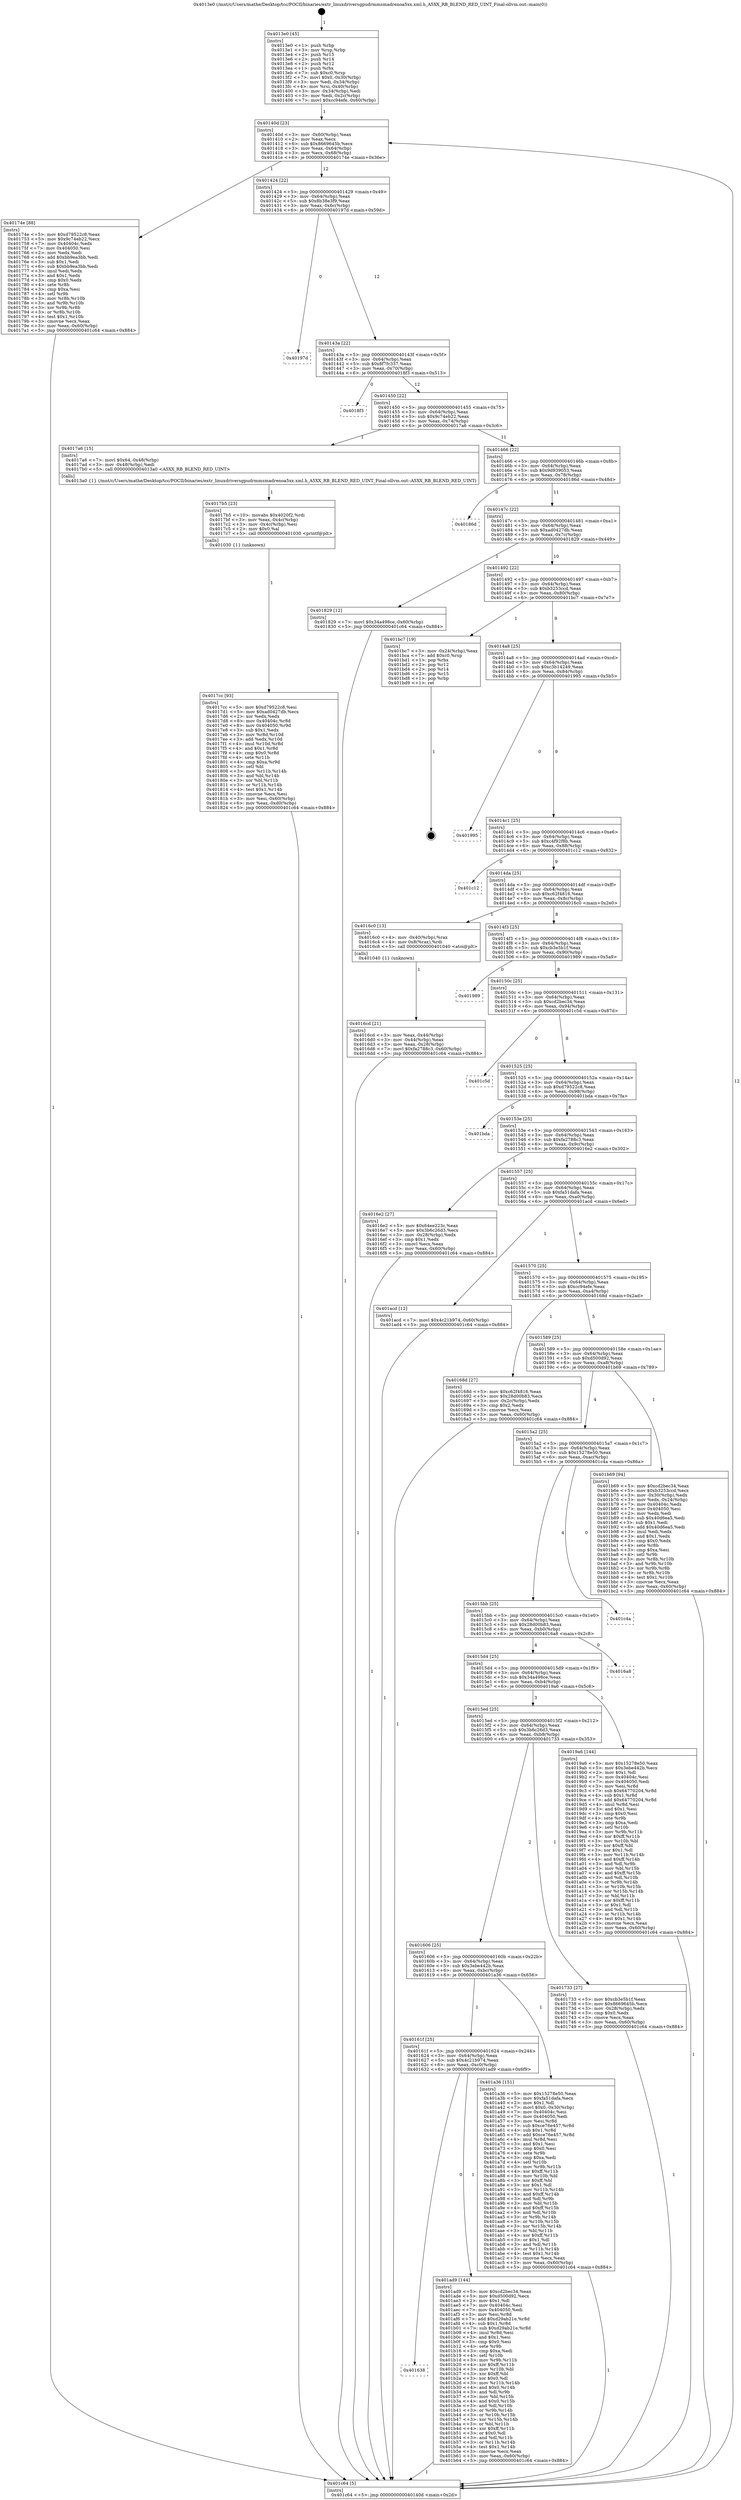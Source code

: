 digraph "0x4013e0" {
  label = "0x4013e0 (/mnt/c/Users/mathe/Desktop/tcc/POCII/binaries/extr_linuxdriversgpudrmmsmadrenoa5xx.xml.h_A5XX_RB_BLEND_RED_UINT_Final-ollvm.out::main(0))"
  labelloc = "t"
  node[shape=record]

  Entry [label="",width=0.3,height=0.3,shape=circle,fillcolor=black,style=filled]
  "0x40140d" [label="{
     0x40140d [23]\l
     | [instrs]\l
     &nbsp;&nbsp;0x40140d \<+3\>: mov -0x60(%rbp),%eax\l
     &nbsp;&nbsp;0x401410 \<+2\>: mov %eax,%ecx\l
     &nbsp;&nbsp;0x401412 \<+6\>: sub $0x8669645b,%ecx\l
     &nbsp;&nbsp;0x401418 \<+3\>: mov %eax,-0x64(%rbp)\l
     &nbsp;&nbsp;0x40141b \<+3\>: mov %ecx,-0x68(%rbp)\l
     &nbsp;&nbsp;0x40141e \<+6\>: je 000000000040174e \<main+0x36e\>\l
  }"]
  "0x40174e" [label="{
     0x40174e [88]\l
     | [instrs]\l
     &nbsp;&nbsp;0x40174e \<+5\>: mov $0xd79522c8,%eax\l
     &nbsp;&nbsp;0x401753 \<+5\>: mov $0x9c74eb22,%ecx\l
     &nbsp;&nbsp;0x401758 \<+7\>: mov 0x40404c,%edx\l
     &nbsp;&nbsp;0x40175f \<+7\>: mov 0x404050,%esi\l
     &nbsp;&nbsp;0x401766 \<+2\>: mov %edx,%edi\l
     &nbsp;&nbsp;0x401768 \<+6\>: add $0xbb9ea3bb,%edi\l
     &nbsp;&nbsp;0x40176e \<+3\>: sub $0x1,%edi\l
     &nbsp;&nbsp;0x401771 \<+6\>: sub $0xbb9ea3bb,%edi\l
     &nbsp;&nbsp;0x401777 \<+3\>: imul %edi,%edx\l
     &nbsp;&nbsp;0x40177a \<+3\>: and $0x1,%edx\l
     &nbsp;&nbsp;0x40177d \<+3\>: cmp $0x0,%edx\l
     &nbsp;&nbsp;0x401780 \<+4\>: sete %r8b\l
     &nbsp;&nbsp;0x401784 \<+3\>: cmp $0xa,%esi\l
     &nbsp;&nbsp;0x401787 \<+4\>: setl %r9b\l
     &nbsp;&nbsp;0x40178b \<+3\>: mov %r8b,%r10b\l
     &nbsp;&nbsp;0x40178e \<+3\>: and %r9b,%r10b\l
     &nbsp;&nbsp;0x401791 \<+3\>: xor %r9b,%r8b\l
     &nbsp;&nbsp;0x401794 \<+3\>: or %r8b,%r10b\l
     &nbsp;&nbsp;0x401797 \<+4\>: test $0x1,%r10b\l
     &nbsp;&nbsp;0x40179b \<+3\>: cmovne %ecx,%eax\l
     &nbsp;&nbsp;0x40179e \<+3\>: mov %eax,-0x60(%rbp)\l
     &nbsp;&nbsp;0x4017a1 \<+5\>: jmp 0000000000401c64 \<main+0x884\>\l
  }"]
  "0x401424" [label="{
     0x401424 [22]\l
     | [instrs]\l
     &nbsp;&nbsp;0x401424 \<+5\>: jmp 0000000000401429 \<main+0x49\>\l
     &nbsp;&nbsp;0x401429 \<+3\>: mov -0x64(%rbp),%eax\l
     &nbsp;&nbsp;0x40142c \<+5\>: sub $0x8b38e3f9,%eax\l
     &nbsp;&nbsp;0x401431 \<+3\>: mov %eax,-0x6c(%rbp)\l
     &nbsp;&nbsp;0x401434 \<+6\>: je 000000000040197d \<main+0x59d\>\l
  }"]
  Exit [label="",width=0.3,height=0.3,shape=circle,fillcolor=black,style=filled,peripheries=2]
  "0x40197d" [label="{
     0x40197d\l
  }", style=dashed]
  "0x40143a" [label="{
     0x40143a [22]\l
     | [instrs]\l
     &nbsp;&nbsp;0x40143a \<+5\>: jmp 000000000040143f \<main+0x5f\>\l
     &nbsp;&nbsp;0x40143f \<+3\>: mov -0x64(%rbp),%eax\l
     &nbsp;&nbsp;0x401442 \<+5\>: sub $0x8f7fc337,%eax\l
     &nbsp;&nbsp;0x401447 \<+3\>: mov %eax,-0x70(%rbp)\l
     &nbsp;&nbsp;0x40144a \<+6\>: je 00000000004018f3 \<main+0x513\>\l
  }"]
  "0x401638" [label="{
     0x401638\l
  }", style=dashed]
  "0x4018f3" [label="{
     0x4018f3\l
  }", style=dashed]
  "0x401450" [label="{
     0x401450 [22]\l
     | [instrs]\l
     &nbsp;&nbsp;0x401450 \<+5\>: jmp 0000000000401455 \<main+0x75\>\l
     &nbsp;&nbsp;0x401455 \<+3\>: mov -0x64(%rbp),%eax\l
     &nbsp;&nbsp;0x401458 \<+5\>: sub $0x9c74eb22,%eax\l
     &nbsp;&nbsp;0x40145d \<+3\>: mov %eax,-0x74(%rbp)\l
     &nbsp;&nbsp;0x401460 \<+6\>: je 00000000004017a6 \<main+0x3c6\>\l
  }"]
  "0x401ad9" [label="{
     0x401ad9 [144]\l
     | [instrs]\l
     &nbsp;&nbsp;0x401ad9 \<+5\>: mov $0xcd2bec34,%eax\l
     &nbsp;&nbsp;0x401ade \<+5\>: mov $0xd500d92,%ecx\l
     &nbsp;&nbsp;0x401ae3 \<+2\>: mov $0x1,%dl\l
     &nbsp;&nbsp;0x401ae5 \<+7\>: mov 0x40404c,%esi\l
     &nbsp;&nbsp;0x401aec \<+7\>: mov 0x404050,%edi\l
     &nbsp;&nbsp;0x401af3 \<+3\>: mov %esi,%r8d\l
     &nbsp;&nbsp;0x401af6 \<+7\>: add $0xd29ab21e,%r8d\l
     &nbsp;&nbsp;0x401afd \<+4\>: sub $0x1,%r8d\l
     &nbsp;&nbsp;0x401b01 \<+7\>: sub $0xd29ab21e,%r8d\l
     &nbsp;&nbsp;0x401b08 \<+4\>: imul %r8d,%esi\l
     &nbsp;&nbsp;0x401b0c \<+3\>: and $0x1,%esi\l
     &nbsp;&nbsp;0x401b0f \<+3\>: cmp $0x0,%esi\l
     &nbsp;&nbsp;0x401b12 \<+4\>: sete %r9b\l
     &nbsp;&nbsp;0x401b16 \<+3\>: cmp $0xa,%edi\l
     &nbsp;&nbsp;0x401b19 \<+4\>: setl %r10b\l
     &nbsp;&nbsp;0x401b1d \<+3\>: mov %r9b,%r11b\l
     &nbsp;&nbsp;0x401b20 \<+4\>: xor $0xff,%r11b\l
     &nbsp;&nbsp;0x401b24 \<+3\>: mov %r10b,%bl\l
     &nbsp;&nbsp;0x401b27 \<+3\>: xor $0xff,%bl\l
     &nbsp;&nbsp;0x401b2a \<+3\>: xor $0x0,%dl\l
     &nbsp;&nbsp;0x401b2d \<+3\>: mov %r11b,%r14b\l
     &nbsp;&nbsp;0x401b30 \<+4\>: and $0x0,%r14b\l
     &nbsp;&nbsp;0x401b34 \<+3\>: and %dl,%r9b\l
     &nbsp;&nbsp;0x401b37 \<+3\>: mov %bl,%r15b\l
     &nbsp;&nbsp;0x401b3a \<+4\>: and $0x0,%r15b\l
     &nbsp;&nbsp;0x401b3e \<+3\>: and %dl,%r10b\l
     &nbsp;&nbsp;0x401b41 \<+3\>: or %r9b,%r14b\l
     &nbsp;&nbsp;0x401b44 \<+3\>: or %r10b,%r15b\l
     &nbsp;&nbsp;0x401b47 \<+3\>: xor %r15b,%r14b\l
     &nbsp;&nbsp;0x401b4a \<+3\>: or %bl,%r11b\l
     &nbsp;&nbsp;0x401b4d \<+4\>: xor $0xff,%r11b\l
     &nbsp;&nbsp;0x401b51 \<+3\>: or $0x0,%dl\l
     &nbsp;&nbsp;0x401b54 \<+3\>: and %dl,%r11b\l
     &nbsp;&nbsp;0x401b57 \<+3\>: or %r11b,%r14b\l
     &nbsp;&nbsp;0x401b5a \<+4\>: test $0x1,%r14b\l
     &nbsp;&nbsp;0x401b5e \<+3\>: cmovne %ecx,%eax\l
     &nbsp;&nbsp;0x401b61 \<+3\>: mov %eax,-0x60(%rbp)\l
     &nbsp;&nbsp;0x401b64 \<+5\>: jmp 0000000000401c64 \<main+0x884\>\l
  }"]
  "0x4017a6" [label="{
     0x4017a6 [15]\l
     | [instrs]\l
     &nbsp;&nbsp;0x4017a6 \<+7\>: movl $0x64,-0x48(%rbp)\l
     &nbsp;&nbsp;0x4017ad \<+3\>: mov -0x48(%rbp),%edi\l
     &nbsp;&nbsp;0x4017b0 \<+5\>: call 00000000004013a0 \<A5XX_RB_BLEND_RED_UINT\>\l
     | [calls]\l
     &nbsp;&nbsp;0x4013a0 \{1\} (/mnt/c/Users/mathe/Desktop/tcc/POCII/binaries/extr_linuxdriversgpudrmmsmadrenoa5xx.xml.h_A5XX_RB_BLEND_RED_UINT_Final-ollvm.out::A5XX_RB_BLEND_RED_UINT)\l
  }"]
  "0x401466" [label="{
     0x401466 [22]\l
     | [instrs]\l
     &nbsp;&nbsp;0x401466 \<+5\>: jmp 000000000040146b \<main+0x8b\>\l
     &nbsp;&nbsp;0x40146b \<+3\>: mov -0x64(%rbp),%eax\l
     &nbsp;&nbsp;0x40146e \<+5\>: sub $0x9d939053,%eax\l
     &nbsp;&nbsp;0x401473 \<+3\>: mov %eax,-0x78(%rbp)\l
     &nbsp;&nbsp;0x401476 \<+6\>: je 000000000040186d \<main+0x48d\>\l
  }"]
  "0x40161f" [label="{
     0x40161f [25]\l
     | [instrs]\l
     &nbsp;&nbsp;0x40161f \<+5\>: jmp 0000000000401624 \<main+0x244\>\l
     &nbsp;&nbsp;0x401624 \<+3\>: mov -0x64(%rbp),%eax\l
     &nbsp;&nbsp;0x401627 \<+5\>: sub $0x4c21b974,%eax\l
     &nbsp;&nbsp;0x40162c \<+6\>: mov %eax,-0xc0(%rbp)\l
     &nbsp;&nbsp;0x401632 \<+6\>: je 0000000000401ad9 \<main+0x6f9\>\l
  }"]
  "0x40186d" [label="{
     0x40186d\l
  }", style=dashed]
  "0x40147c" [label="{
     0x40147c [22]\l
     | [instrs]\l
     &nbsp;&nbsp;0x40147c \<+5\>: jmp 0000000000401481 \<main+0xa1\>\l
     &nbsp;&nbsp;0x401481 \<+3\>: mov -0x64(%rbp),%eax\l
     &nbsp;&nbsp;0x401484 \<+5\>: sub $0xad0427db,%eax\l
     &nbsp;&nbsp;0x401489 \<+3\>: mov %eax,-0x7c(%rbp)\l
     &nbsp;&nbsp;0x40148c \<+6\>: je 0000000000401829 \<main+0x449\>\l
  }"]
  "0x401a36" [label="{
     0x401a36 [151]\l
     | [instrs]\l
     &nbsp;&nbsp;0x401a36 \<+5\>: mov $0x15278e50,%eax\l
     &nbsp;&nbsp;0x401a3b \<+5\>: mov $0xfa51dafa,%ecx\l
     &nbsp;&nbsp;0x401a40 \<+2\>: mov $0x1,%dl\l
     &nbsp;&nbsp;0x401a42 \<+7\>: movl $0x0,-0x30(%rbp)\l
     &nbsp;&nbsp;0x401a49 \<+7\>: mov 0x40404c,%esi\l
     &nbsp;&nbsp;0x401a50 \<+7\>: mov 0x404050,%edi\l
     &nbsp;&nbsp;0x401a57 \<+3\>: mov %esi,%r8d\l
     &nbsp;&nbsp;0x401a5a \<+7\>: sub $0xce76e457,%r8d\l
     &nbsp;&nbsp;0x401a61 \<+4\>: sub $0x1,%r8d\l
     &nbsp;&nbsp;0x401a65 \<+7\>: add $0xce76e457,%r8d\l
     &nbsp;&nbsp;0x401a6c \<+4\>: imul %r8d,%esi\l
     &nbsp;&nbsp;0x401a70 \<+3\>: and $0x1,%esi\l
     &nbsp;&nbsp;0x401a73 \<+3\>: cmp $0x0,%esi\l
     &nbsp;&nbsp;0x401a76 \<+4\>: sete %r9b\l
     &nbsp;&nbsp;0x401a7a \<+3\>: cmp $0xa,%edi\l
     &nbsp;&nbsp;0x401a7d \<+4\>: setl %r10b\l
     &nbsp;&nbsp;0x401a81 \<+3\>: mov %r9b,%r11b\l
     &nbsp;&nbsp;0x401a84 \<+4\>: xor $0xff,%r11b\l
     &nbsp;&nbsp;0x401a88 \<+3\>: mov %r10b,%bl\l
     &nbsp;&nbsp;0x401a8b \<+3\>: xor $0xff,%bl\l
     &nbsp;&nbsp;0x401a8e \<+3\>: xor $0x1,%dl\l
     &nbsp;&nbsp;0x401a91 \<+3\>: mov %r11b,%r14b\l
     &nbsp;&nbsp;0x401a94 \<+4\>: and $0xff,%r14b\l
     &nbsp;&nbsp;0x401a98 \<+3\>: and %dl,%r9b\l
     &nbsp;&nbsp;0x401a9b \<+3\>: mov %bl,%r15b\l
     &nbsp;&nbsp;0x401a9e \<+4\>: and $0xff,%r15b\l
     &nbsp;&nbsp;0x401aa2 \<+3\>: and %dl,%r10b\l
     &nbsp;&nbsp;0x401aa5 \<+3\>: or %r9b,%r14b\l
     &nbsp;&nbsp;0x401aa8 \<+3\>: or %r10b,%r15b\l
     &nbsp;&nbsp;0x401aab \<+3\>: xor %r15b,%r14b\l
     &nbsp;&nbsp;0x401aae \<+3\>: or %bl,%r11b\l
     &nbsp;&nbsp;0x401ab1 \<+4\>: xor $0xff,%r11b\l
     &nbsp;&nbsp;0x401ab5 \<+3\>: or $0x1,%dl\l
     &nbsp;&nbsp;0x401ab8 \<+3\>: and %dl,%r11b\l
     &nbsp;&nbsp;0x401abb \<+3\>: or %r11b,%r14b\l
     &nbsp;&nbsp;0x401abe \<+4\>: test $0x1,%r14b\l
     &nbsp;&nbsp;0x401ac2 \<+3\>: cmovne %ecx,%eax\l
     &nbsp;&nbsp;0x401ac5 \<+3\>: mov %eax,-0x60(%rbp)\l
     &nbsp;&nbsp;0x401ac8 \<+5\>: jmp 0000000000401c64 \<main+0x884\>\l
  }"]
  "0x401829" [label="{
     0x401829 [12]\l
     | [instrs]\l
     &nbsp;&nbsp;0x401829 \<+7\>: movl $0x34a498ce,-0x60(%rbp)\l
     &nbsp;&nbsp;0x401830 \<+5\>: jmp 0000000000401c64 \<main+0x884\>\l
  }"]
  "0x401492" [label="{
     0x401492 [22]\l
     | [instrs]\l
     &nbsp;&nbsp;0x401492 \<+5\>: jmp 0000000000401497 \<main+0xb7\>\l
     &nbsp;&nbsp;0x401497 \<+3\>: mov -0x64(%rbp),%eax\l
     &nbsp;&nbsp;0x40149a \<+5\>: sub $0xb3253ccd,%eax\l
     &nbsp;&nbsp;0x40149f \<+3\>: mov %eax,-0x80(%rbp)\l
     &nbsp;&nbsp;0x4014a2 \<+6\>: je 0000000000401bc7 \<main+0x7e7\>\l
  }"]
  "0x4017cc" [label="{
     0x4017cc [93]\l
     | [instrs]\l
     &nbsp;&nbsp;0x4017cc \<+5\>: mov $0xd79522c8,%esi\l
     &nbsp;&nbsp;0x4017d1 \<+5\>: mov $0xad0427db,%ecx\l
     &nbsp;&nbsp;0x4017d6 \<+2\>: xor %edx,%edx\l
     &nbsp;&nbsp;0x4017d8 \<+8\>: mov 0x40404c,%r8d\l
     &nbsp;&nbsp;0x4017e0 \<+8\>: mov 0x404050,%r9d\l
     &nbsp;&nbsp;0x4017e8 \<+3\>: sub $0x1,%edx\l
     &nbsp;&nbsp;0x4017eb \<+3\>: mov %r8d,%r10d\l
     &nbsp;&nbsp;0x4017ee \<+3\>: add %edx,%r10d\l
     &nbsp;&nbsp;0x4017f1 \<+4\>: imul %r10d,%r8d\l
     &nbsp;&nbsp;0x4017f5 \<+4\>: and $0x1,%r8d\l
     &nbsp;&nbsp;0x4017f9 \<+4\>: cmp $0x0,%r8d\l
     &nbsp;&nbsp;0x4017fd \<+4\>: sete %r11b\l
     &nbsp;&nbsp;0x401801 \<+4\>: cmp $0xa,%r9d\l
     &nbsp;&nbsp;0x401805 \<+3\>: setl %bl\l
     &nbsp;&nbsp;0x401808 \<+3\>: mov %r11b,%r14b\l
     &nbsp;&nbsp;0x40180b \<+3\>: and %bl,%r14b\l
     &nbsp;&nbsp;0x40180e \<+3\>: xor %bl,%r11b\l
     &nbsp;&nbsp;0x401811 \<+3\>: or %r11b,%r14b\l
     &nbsp;&nbsp;0x401814 \<+4\>: test $0x1,%r14b\l
     &nbsp;&nbsp;0x401818 \<+3\>: cmovne %ecx,%esi\l
     &nbsp;&nbsp;0x40181b \<+3\>: mov %esi,-0x60(%rbp)\l
     &nbsp;&nbsp;0x40181e \<+6\>: mov %eax,-0xd0(%rbp)\l
     &nbsp;&nbsp;0x401824 \<+5\>: jmp 0000000000401c64 \<main+0x884\>\l
  }"]
  "0x401bc7" [label="{
     0x401bc7 [19]\l
     | [instrs]\l
     &nbsp;&nbsp;0x401bc7 \<+3\>: mov -0x24(%rbp),%eax\l
     &nbsp;&nbsp;0x401bca \<+7\>: add $0xc0,%rsp\l
     &nbsp;&nbsp;0x401bd1 \<+1\>: pop %rbx\l
     &nbsp;&nbsp;0x401bd2 \<+2\>: pop %r12\l
     &nbsp;&nbsp;0x401bd4 \<+2\>: pop %r14\l
     &nbsp;&nbsp;0x401bd6 \<+2\>: pop %r15\l
     &nbsp;&nbsp;0x401bd8 \<+1\>: pop %rbp\l
     &nbsp;&nbsp;0x401bd9 \<+1\>: ret\l
  }"]
  "0x4014a8" [label="{
     0x4014a8 [25]\l
     | [instrs]\l
     &nbsp;&nbsp;0x4014a8 \<+5\>: jmp 00000000004014ad \<main+0xcd\>\l
     &nbsp;&nbsp;0x4014ad \<+3\>: mov -0x64(%rbp),%eax\l
     &nbsp;&nbsp;0x4014b0 \<+5\>: sub $0xc3b14249,%eax\l
     &nbsp;&nbsp;0x4014b5 \<+6\>: mov %eax,-0x84(%rbp)\l
     &nbsp;&nbsp;0x4014bb \<+6\>: je 0000000000401995 \<main+0x5b5\>\l
  }"]
  "0x4017b5" [label="{
     0x4017b5 [23]\l
     | [instrs]\l
     &nbsp;&nbsp;0x4017b5 \<+10\>: movabs $0x4020f2,%rdi\l
     &nbsp;&nbsp;0x4017bf \<+3\>: mov %eax,-0x4c(%rbp)\l
     &nbsp;&nbsp;0x4017c2 \<+3\>: mov -0x4c(%rbp),%esi\l
     &nbsp;&nbsp;0x4017c5 \<+2\>: mov $0x0,%al\l
     &nbsp;&nbsp;0x4017c7 \<+5\>: call 0000000000401030 \<printf@plt\>\l
     | [calls]\l
     &nbsp;&nbsp;0x401030 \{1\} (unknown)\l
  }"]
  "0x401995" [label="{
     0x401995\l
  }", style=dashed]
  "0x4014c1" [label="{
     0x4014c1 [25]\l
     | [instrs]\l
     &nbsp;&nbsp;0x4014c1 \<+5\>: jmp 00000000004014c6 \<main+0xe6\>\l
     &nbsp;&nbsp;0x4014c6 \<+3\>: mov -0x64(%rbp),%eax\l
     &nbsp;&nbsp;0x4014c9 \<+5\>: sub $0xc4f92f8b,%eax\l
     &nbsp;&nbsp;0x4014ce \<+6\>: mov %eax,-0x88(%rbp)\l
     &nbsp;&nbsp;0x4014d4 \<+6\>: je 0000000000401c12 \<main+0x832\>\l
  }"]
  "0x401606" [label="{
     0x401606 [25]\l
     | [instrs]\l
     &nbsp;&nbsp;0x401606 \<+5\>: jmp 000000000040160b \<main+0x22b\>\l
     &nbsp;&nbsp;0x40160b \<+3\>: mov -0x64(%rbp),%eax\l
     &nbsp;&nbsp;0x40160e \<+5\>: sub $0x3ebe442b,%eax\l
     &nbsp;&nbsp;0x401613 \<+6\>: mov %eax,-0xbc(%rbp)\l
     &nbsp;&nbsp;0x401619 \<+6\>: je 0000000000401a36 \<main+0x656\>\l
  }"]
  "0x401c12" [label="{
     0x401c12\l
  }", style=dashed]
  "0x4014da" [label="{
     0x4014da [25]\l
     | [instrs]\l
     &nbsp;&nbsp;0x4014da \<+5\>: jmp 00000000004014df \<main+0xff\>\l
     &nbsp;&nbsp;0x4014df \<+3\>: mov -0x64(%rbp),%eax\l
     &nbsp;&nbsp;0x4014e2 \<+5\>: sub $0xc62f4816,%eax\l
     &nbsp;&nbsp;0x4014e7 \<+6\>: mov %eax,-0x8c(%rbp)\l
     &nbsp;&nbsp;0x4014ed \<+6\>: je 00000000004016c0 \<main+0x2e0\>\l
  }"]
  "0x401733" [label="{
     0x401733 [27]\l
     | [instrs]\l
     &nbsp;&nbsp;0x401733 \<+5\>: mov $0xcb3e5b1f,%eax\l
     &nbsp;&nbsp;0x401738 \<+5\>: mov $0x8669645b,%ecx\l
     &nbsp;&nbsp;0x40173d \<+3\>: mov -0x28(%rbp),%edx\l
     &nbsp;&nbsp;0x401740 \<+3\>: cmp $0x0,%edx\l
     &nbsp;&nbsp;0x401743 \<+3\>: cmove %ecx,%eax\l
     &nbsp;&nbsp;0x401746 \<+3\>: mov %eax,-0x60(%rbp)\l
     &nbsp;&nbsp;0x401749 \<+5\>: jmp 0000000000401c64 \<main+0x884\>\l
  }"]
  "0x4016c0" [label="{
     0x4016c0 [13]\l
     | [instrs]\l
     &nbsp;&nbsp;0x4016c0 \<+4\>: mov -0x40(%rbp),%rax\l
     &nbsp;&nbsp;0x4016c4 \<+4\>: mov 0x8(%rax),%rdi\l
     &nbsp;&nbsp;0x4016c8 \<+5\>: call 0000000000401040 \<atoi@plt\>\l
     | [calls]\l
     &nbsp;&nbsp;0x401040 \{1\} (unknown)\l
  }"]
  "0x4014f3" [label="{
     0x4014f3 [25]\l
     | [instrs]\l
     &nbsp;&nbsp;0x4014f3 \<+5\>: jmp 00000000004014f8 \<main+0x118\>\l
     &nbsp;&nbsp;0x4014f8 \<+3\>: mov -0x64(%rbp),%eax\l
     &nbsp;&nbsp;0x4014fb \<+5\>: sub $0xcb3e5b1f,%eax\l
     &nbsp;&nbsp;0x401500 \<+6\>: mov %eax,-0x90(%rbp)\l
     &nbsp;&nbsp;0x401506 \<+6\>: je 0000000000401989 \<main+0x5a9\>\l
  }"]
  "0x4015ed" [label="{
     0x4015ed [25]\l
     | [instrs]\l
     &nbsp;&nbsp;0x4015ed \<+5\>: jmp 00000000004015f2 \<main+0x212\>\l
     &nbsp;&nbsp;0x4015f2 \<+3\>: mov -0x64(%rbp),%eax\l
     &nbsp;&nbsp;0x4015f5 \<+5\>: sub $0x3b6c26d3,%eax\l
     &nbsp;&nbsp;0x4015fa \<+6\>: mov %eax,-0xb8(%rbp)\l
     &nbsp;&nbsp;0x401600 \<+6\>: je 0000000000401733 \<main+0x353\>\l
  }"]
  "0x401989" [label="{
     0x401989\l
  }", style=dashed]
  "0x40150c" [label="{
     0x40150c [25]\l
     | [instrs]\l
     &nbsp;&nbsp;0x40150c \<+5\>: jmp 0000000000401511 \<main+0x131\>\l
     &nbsp;&nbsp;0x401511 \<+3\>: mov -0x64(%rbp),%eax\l
     &nbsp;&nbsp;0x401514 \<+5\>: sub $0xcd2bec34,%eax\l
     &nbsp;&nbsp;0x401519 \<+6\>: mov %eax,-0x94(%rbp)\l
     &nbsp;&nbsp;0x40151f \<+6\>: je 0000000000401c5d \<main+0x87d\>\l
  }"]
  "0x4019a6" [label="{
     0x4019a6 [144]\l
     | [instrs]\l
     &nbsp;&nbsp;0x4019a6 \<+5\>: mov $0x15278e50,%eax\l
     &nbsp;&nbsp;0x4019ab \<+5\>: mov $0x3ebe442b,%ecx\l
     &nbsp;&nbsp;0x4019b0 \<+2\>: mov $0x1,%dl\l
     &nbsp;&nbsp;0x4019b2 \<+7\>: mov 0x40404c,%esi\l
     &nbsp;&nbsp;0x4019b9 \<+7\>: mov 0x404050,%edi\l
     &nbsp;&nbsp;0x4019c0 \<+3\>: mov %esi,%r8d\l
     &nbsp;&nbsp;0x4019c3 \<+7\>: sub $0x64770204,%r8d\l
     &nbsp;&nbsp;0x4019ca \<+4\>: sub $0x1,%r8d\l
     &nbsp;&nbsp;0x4019ce \<+7\>: add $0x64770204,%r8d\l
     &nbsp;&nbsp;0x4019d5 \<+4\>: imul %r8d,%esi\l
     &nbsp;&nbsp;0x4019d9 \<+3\>: and $0x1,%esi\l
     &nbsp;&nbsp;0x4019dc \<+3\>: cmp $0x0,%esi\l
     &nbsp;&nbsp;0x4019df \<+4\>: sete %r9b\l
     &nbsp;&nbsp;0x4019e3 \<+3\>: cmp $0xa,%edi\l
     &nbsp;&nbsp;0x4019e6 \<+4\>: setl %r10b\l
     &nbsp;&nbsp;0x4019ea \<+3\>: mov %r9b,%r11b\l
     &nbsp;&nbsp;0x4019ed \<+4\>: xor $0xff,%r11b\l
     &nbsp;&nbsp;0x4019f1 \<+3\>: mov %r10b,%bl\l
     &nbsp;&nbsp;0x4019f4 \<+3\>: xor $0xff,%bl\l
     &nbsp;&nbsp;0x4019f7 \<+3\>: xor $0x1,%dl\l
     &nbsp;&nbsp;0x4019fa \<+3\>: mov %r11b,%r14b\l
     &nbsp;&nbsp;0x4019fd \<+4\>: and $0xff,%r14b\l
     &nbsp;&nbsp;0x401a01 \<+3\>: and %dl,%r9b\l
     &nbsp;&nbsp;0x401a04 \<+3\>: mov %bl,%r15b\l
     &nbsp;&nbsp;0x401a07 \<+4\>: and $0xff,%r15b\l
     &nbsp;&nbsp;0x401a0b \<+3\>: and %dl,%r10b\l
     &nbsp;&nbsp;0x401a0e \<+3\>: or %r9b,%r14b\l
     &nbsp;&nbsp;0x401a11 \<+3\>: or %r10b,%r15b\l
     &nbsp;&nbsp;0x401a14 \<+3\>: xor %r15b,%r14b\l
     &nbsp;&nbsp;0x401a17 \<+3\>: or %bl,%r11b\l
     &nbsp;&nbsp;0x401a1a \<+4\>: xor $0xff,%r11b\l
     &nbsp;&nbsp;0x401a1e \<+3\>: or $0x1,%dl\l
     &nbsp;&nbsp;0x401a21 \<+3\>: and %dl,%r11b\l
     &nbsp;&nbsp;0x401a24 \<+3\>: or %r11b,%r14b\l
     &nbsp;&nbsp;0x401a27 \<+4\>: test $0x1,%r14b\l
     &nbsp;&nbsp;0x401a2b \<+3\>: cmovne %ecx,%eax\l
     &nbsp;&nbsp;0x401a2e \<+3\>: mov %eax,-0x60(%rbp)\l
     &nbsp;&nbsp;0x401a31 \<+5\>: jmp 0000000000401c64 \<main+0x884\>\l
  }"]
  "0x401c5d" [label="{
     0x401c5d\l
  }", style=dashed]
  "0x401525" [label="{
     0x401525 [25]\l
     | [instrs]\l
     &nbsp;&nbsp;0x401525 \<+5\>: jmp 000000000040152a \<main+0x14a\>\l
     &nbsp;&nbsp;0x40152a \<+3\>: mov -0x64(%rbp),%eax\l
     &nbsp;&nbsp;0x40152d \<+5\>: sub $0xd79522c8,%eax\l
     &nbsp;&nbsp;0x401532 \<+6\>: mov %eax,-0x98(%rbp)\l
     &nbsp;&nbsp;0x401538 \<+6\>: je 0000000000401bda \<main+0x7fa\>\l
  }"]
  "0x4015d4" [label="{
     0x4015d4 [25]\l
     | [instrs]\l
     &nbsp;&nbsp;0x4015d4 \<+5\>: jmp 00000000004015d9 \<main+0x1f9\>\l
     &nbsp;&nbsp;0x4015d9 \<+3\>: mov -0x64(%rbp),%eax\l
     &nbsp;&nbsp;0x4015dc \<+5\>: sub $0x34a498ce,%eax\l
     &nbsp;&nbsp;0x4015e1 \<+6\>: mov %eax,-0xb4(%rbp)\l
     &nbsp;&nbsp;0x4015e7 \<+6\>: je 00000000004019a6 \<main+0x5c6\>\l
  }"]
  "0x401bda" [label="{
     0x401bda\l
  }", style=dashed]
  "0x40153e" [label="{
     0x40153e [25]\l
     | [instrs]\l
     &nbsp;&nbsp;0x40153e \<+5\>: jmp 0000000000401543 \<main+0x163\>\l
     &nbsp;&nbsp;0x401543 \<+3\>: mov -0x64(%rbp),%eax\l
     &nbsp;&nbsp;0x401546 \<+5\>: sub $0xfa2788c3,%eax\l
     &nbsp;&nbsp;0x40154b \<+6\>: mov %eax,-0x9c(%rbp)\l
     &nbsp;&nbsp;0x401551 \<+6\>: je 00000000004016e2 \<main+0x302\>\l
  }"]
  "0x4016a8" [label="{
     0x4016a8\l
  }", style=dashed]
  "0x4016e2" [label="{
     0x4016e2 [27]\l
     | [instrs]\l
     &nbsp;&nbsp;0x4016e2 \<+5\>: mov $0x64ee223c,%eax\l
     &nbsp;&nbsp;0x4016e7 \<+5\>: mov $0x3b6c26d3,%ecx\l
     &nbsp;&nbsp;0x4016ec \<+3\>: mov -0x28(%rbp),%edx\l
     &nbsp;&nbsp;0x4016ef \<+3\>: cmp $0x1,%edx\l
     &nbsp;&nbsp;0x4016f2 \<+3\>: cmovl %ecx,%eax\l
     &nbsp;&nbsp;0x4016f5 \<+3\>: mov %eax,-0x60(%rbp)\l
     &nbsp;&nbsp;0x4016f8 \<+5\>: jmp 0000000000401c64 \<main+0x884\>\l
  }"]
  "0x401557" [label="{
     0x401557 [25]\l
     | [instrs]\l
     &nbsp;&nbsp;0x401557 \<+5\>: jmp 000000000040155c \<main+0x17c\>\l
     &nbsp;&nbsp;0x40155c \<+3\>: mov -0x64(%rbp),%eax\l
     &nbsp;&nbsp;0x40155f \<+5\>: sub $0xfa51dafa,%eax\l
     &nbsp;&nbsp;0x401564 \<+6\>: mov %eax,-0xa0(%rbp)\l
     &nbsp;&nbsp;0x40156a \<+6\>: je 0000000000401acd \<main+0x6ed\>\l
  }"]
  "0x4015bb" [label="{
     0x4015bb [25]\l
     | [instrs]\l
     &nbsp;&nbsp;0x4015bb \<+5\>: jmp 00000000004015c0 \<main+0x1e0\>\l
     &nbsp;&nbsp;0x4015c0 \<+3\>: mov -0x64(%rbp),%eax\l
     &nbsp;&nbsp;0x4015c3 \<+5\>: sub $0x28d00b83,%eax\l
     &nbsp;&nbsp;0x4015c8 \<+6\>: mov %eax,-0xb0(%rbp)\l
     &nbsp;&nbsp;0x4015ce \<+6\>: je 00000000004016a8 \<main+0x2c8\>\l
  }"]
  "0x401acd" [label="{
     0x401acd [12]\l
     | [instrs]\l
     &nbsp;&nbsp;0x401acd \<+7\>: movl $0x4c21b974,-0x60(%rbp)\l
     &nbsp;&nbsp;0x401ad4 \<+5\>: jmp 0000000000401c64 \<main+0x884\>\l
  }"]
  "0x401570" [label="{
     0x401570 [25]\l
     | [instrs]\l
     &nbsp;&nbsp;0x401570 \<+5\>: jmp 0000000000401575 \<main+0x195\>\l
     &nbsp;&nbsp;0x401575 \<+3\>: mov -0x64(%rbp),%eax\l
     &nbsp;&nbsp;0x401578 \<+5\>: sub $0xcc94efe,%eax\l
     &nbsp;&nbsp;0x40157d \<+6\>: mov %eax,-0xa4(%rbp)\l
     &nbsp;&nbsp;0x401583 \<+6\>: je 000000000040168d \<main+0x2ad\>\l
  }"]
  "0x401c4a" [label="{
     0x401c4a\l
  }", style=dashed]
  "0x40168d" [label="{
     0x40168d [27]\l
     | [instrs]\l
     &nbsp;&nbsp;0x40168d \<+5\>: mov $0xc62f4816,%eax\l
     &nbsp;&nbsp;0x401692 \<+5\>: mov $0x28d00b83,%ecx\l
     &nbsp;&nbsp;0x401697 \<+3\>: mov -0x2c(%rbp),%edx\l
     &nbsp;&nbsp;0x40169a \<+3\>: cmp $0x2,%edx\l
     &nbsp;&nbsp;0x40169d \<+3\>: cmovne %ecx,%eax\l
     &nbsp;&nbsp;0x4016a0 \<+3\>: mov %eax,-0x60(%rbp)\l
     &nbsp;&nbsp;0x4016a3 \<+5\>: jmp 0000000000401c64 \<main+0x884\>\l
  }"]
  "0x401589" [label="{
     0x401589 [25]\l
     | [instrs]\l
     &nbsp;&nbsp;0x401589 \<+5\>: jmp 000000000040158e \<main+0x1ae\>\l
     &nbsp;&nbsp;0x40158e \<+3\>: mov -0x64(%rbp),%eax\l
     &nbsp;&nbsp;0x401591 \<+5\>: sub $0xd500d92,%eax\l
     &nbsp;&nbsp;0x401596 \<+6\>: mov %eax,-0xa8(%rbp)\l
     &nbsp;&nbsp;0x40159c \<+6\>: je 0000000000401b69 \<main+0x789\>\l
  }"]
  "0x401c64" [label="{
     0x401c64 [5]\l
     | [instrs]\l
     &nbsp;&nbsp;0x401c64 \<+5\>: jmp 000000000040140d \<main+0x2d\>\l
  }"]
  "0x4013e0" [label="{
     0x4013e0 [45]\l
     | [instrs]\l
     &nbsp;&nbsp;0x4013e0 \<+1\>: push %rbp\l
     &nbsp;&nbsp;0x4013e1 \<+3\>: mov %rsp,%rbp\l
     &nbsp;&nbsp;0x4013e4 \<+2\>: push %r15\l
     &nbsp;&nbsp;0x4013e6 \<+2\>: push %r14\l
     &nbsp;&nbsp;0x4013e8 \<+2\>: push %r12\l
     &nbsp;&nbsp;0x4013ea \<+1\>: push %rbx\l
     &nbsp;&nbsp;0x4013eb \<+7\>: sub $0xc0,%rsp\l
     &nbsp;&nbsp;0x4013f2 \<+7\>: movl $0x0,-0x30(%rbp)\l
     &nbsp;&nbsp;0x4013f9 \<+3\>: mov %edi,-0x34(%rbp)\l
     &nbsp;&nbsp;0x4013fc \<+4\>: mov %rsi,-0x40(%rbp)\l
     &nbsp;&nbsp;0x401400 \<+3\>: mov -0x34(%rbp),%edi\l
     &nbsp;&nbsp;0x401403 \<+3\>: mov %edi,-0x2c(%rbp)\l
     &nbsp;&nbsp;0x401406 \<+7\>: movl $0xcc94efe,-0x60(%rbp)\l
  }"]
  "0x4016cd" [label="{
     0x4016cd [21]\l
     | [instrs]\l
     &nbsp;&nbsp;0x4016cd \<+3\>: mov %eax,-0x44(%rbp)\l
     &nbsp;&nbsp;0x4016d0 \<+3\>: mov -0x44(%rbp),%eax\l
     &nbsp;&nbsp;0x4016d3 \<+3\>: mov %eax,-0x28(%rbp)\l
     &nbsp;&nbsp;0x4016d6 \<+7\>: movl $0xfa2788c3,-0x60(%rbp)\l
     &nbsp;&nbsp;0x4016dd \<+5\>: jmp 0000000000401c64 \<main+0x884\>\l
  }"]
  "0x4015a2" [label="{
     0x4015a2 [25]\l
     | [instrs]\l
     &nbsp;&nbsp;0x4015a2 \<+5\>: jmp 00000000004015a7 \<main+0x1c7\>\l
     &nbsp;&nbsp;0x4015a7 \<+3\>: mov -0x64(%rbp),%eax\l
     &nbsp;&nbsp;0x4015aa \<+5\>: sub $0x15278e50,%eax\l
     &nbsp;&nbsp;0x4015af \<+6\>: mov %eax,-0xac(%rbp)\l
     &nbsp;&nbsp;0x4015b5 \<+6\>: je 0000000000401c4a \<main+0x86a\>\l
  }"]
  "0x401b69" [label="{
     0x401b69 [94]\l
     | [instrs]\l
     &nbsp;&nbsp;0x401b69 \<+5\>: mov $0xcd2bec34,%eax\l
     &nbsp;&nbsp;0x401b6e \<+5\>: mov $0xb3253ccd,%ecx\l
     &nbsp;&nbsp;0x401b73 \<+3\>: mov -0x30(%rbp),%edx\l
     &nbsp;&nbsp;0x401b76 \<+3\>: mov %edx,-0x24(%rbp)\l
     &nbsp;&nbsp;0x401b79 \<+7\>: mov 0x40404c,%edx\l
     &nbsp;&nbsp;0x401b80 \<+7\>: mov 0x404050,%esi\l
     &nbsp;&nbsp;0x401b87 \<+2\>: mov %edx,%edi\l
     &nbsp;&nbsp;0x401b89 \<+6\>: sub $0x40d6ea5,%edi\l
     &nbsp;&nbsp;0x401b8f \<+3\>: sub $0x1,%edi\l
     &nbsp;&nbsp;0x401b92 \<+6\>: add $0x40d6ea5,%edi\l
     &nbsp;&nbsp;0x401b98 \<+3\>: imul %edi,%edx\l
     &nbsp;&nbsp;0x401b9b \<+3\>: and $0x1,%edx\l
     &nbsp;&nbsp;0x401b9e \<+3\>: cmp $0x0,%edx\l
     &nbsp;&nbsp;0x401ba1 \<+4\>: sete %r8b\l
     &nbsp;&nbsp;0x401ba5 \<+3\>: cmp $0xa,%esi\l
     &nbsp;&nbsp;0x401ba8 \<+4\>: setl %r9b\l
     &nbsp;&nbsp;0x401bac \<+3\>: mov %r8b,%r10b\l
     &nbsp;&nbsp;0x401baf \<+3\>: and %r9b,%r10b\l
     &nbsp;&nbsp;0x401bb2 \<+3\>: xor %r9b,%r8b\l
     &nbsp;&nbsp;0x401bb5 \<+3\>: or %r8b,%r10b\l
     &nbsp;&nbsp;0x401bb8 \<+4\>: test $0x1,%r10b\l
     &nbsp;&nbsp;0x401bbc \<+3\>: cmovne %ecx,%eax\l
     &nbsp;&nbsp;0x401bbf \<+3\>: mov %eax,-0x60(%rbp)\l
     &nbsp;&nbsp;0x401bc2 \<+5\>: jmp 0000000000401c64 \<main+0x884\>\l
  }"]
  Entry -> "0x4013e0" [label=" 1"]
  "0x40140d" -> "0x40174e" [label=" 1"]
  "0x40140d" -> "0x401424" [label=" 12"]
  "0x401bc7" -> Exit [label=" 1"]
  "0x401424" -> "0x40197d" [label=" 0"]
  "0x401424" -> "0x40143a" [label=" 12"]
  "0x401b69" -> "0x401c64" [label=" 1"]
  "0x40143a" -> "0x4018f3" [label=" 0"]
  "0x40143a" -> "0x401450" [label=" 12"]
  "0x401ad9" -> "0x401c64" [label=" 1"]
  "0x401450" -> "0x4017a6" [label=" 1"]
  "0x401450" -> "0x401466" [label=" 11"]
  "0x40161f" -> "0x401638" [label=" 0"]
  "0x401466" -> "0x40186d" [label=" 0"]
  "0x401466" -> "0x40147c" [label=" 11"]
  "0x40161f" -> "0x401ad9" [label=" 1"]
  "0x40147c" -> "0x401829" [label=" 1"]
  "0x40147c" -> "0x401492" [label=" 10"]
  "0x401acd" -> "0x401c64" [label=" 1"]
  "0x401492" -> "0x401bc7" [label=" 1"]
  "0x401492" -> "0x4014a8" [label=" 9"]
  "0x401606" -> "0x40161f" [label=" 1"]
  "0x4014a8" -> "0x401995" [label=" 0"]
  "0x4014a8" -> "0x4014c1" [label=" 9"]
  "0x401606" -> "0x401a36" [label=" 1"]
  "0x4014c1" -> "0x401c12" [label=" 0"]
  "0x4014c1" -> "0x4014da" [label=" 9"]
  "0x401a36" -> "0x401c64" [label=" 1"]
  "0x4014da" -> "0x4016c0" [label=" 1"]
  "0x4014da" -> "0x4014f3" [label=" 8"]
  "0x4019a6" -> "0x401c64" [label=" 1"]
  "0x4014f3" -> "0x401989" [label=" 0"]
  "0x4014f3" -> "0x40150c" [label=" 8"]
  "0x4017cc" -> "0x401c64" [label=" 1"]
  "0x40150c" -> "0x401c5d" [label=" 0"]
  "0x40150c" -> "0x401525" [label=" 8"]
  "0x4017b5" -> "0x4017cc" [label=" 1"]
  "0x401525" -> "0x401bda" [label=" 0"]
  "0x401525" -> "0x40153e" [label=" 8"]
  "0x40174e" -> "0x401c64" [label=" 1"]
  "0x40153e" -> "0x4016e2" [label=" 1"]
  "0x40153e" -> "0x401557" [label=" 7"]
  "0x401733" -> "0x401c64" [label=" 1"]
  "0x401557" -> "0x401acd" [label=" 1"]
  "0x401557" -> "0x401570" [label=" 6"]
  "0x4015ed" -> "0x401733" [label=" 1"]
  "0x401570" -> "0x40168d" [label=" 1"]
  "0x401570" -> "0x401589" [label=" 5"]
  "0x40168d" -> "0x401c64" [label=" 1"]
  "0x4013e0" -> "0x40140d" [label=" 1"]
  "0x401c64" -> "0x40140d" [label=" 12"]
  "0x4016c0" -> "0x4016cd" [label=" 1"]
  "0x4016cd" -> "0x401c64" [label=" 1"]
  "0x4016e2" -> "0x401c64" [label=" 1"]
  "0x401829" -> "0x401c64" [label=" 1"]
  "0x401589" -> "0x401b69" [label=" 1"]
  "0x401589" -> "0x4015a2" [label=" 4"]
  "0x4015d4" -> "0x4015ed" [label=" 3"]
  "0x4015a2" -> "0x401c4a" [label=" 0"]
  "0x4015a2" -> "0x4015bb" [label=" 4"]
  "0x4015ed" -> "0x401606" [label=" 2"]
  "0x4015bb" -> "0x4016a8" [label=" 0"]
  "0x4015bb" -> "0x4015d4" [label=" 4"]
  "0x4017a6" -> "0x4017b5" [label=" 1"]
  "0x4015d4" -> "0x4019a6" [label=" 1"]
}

